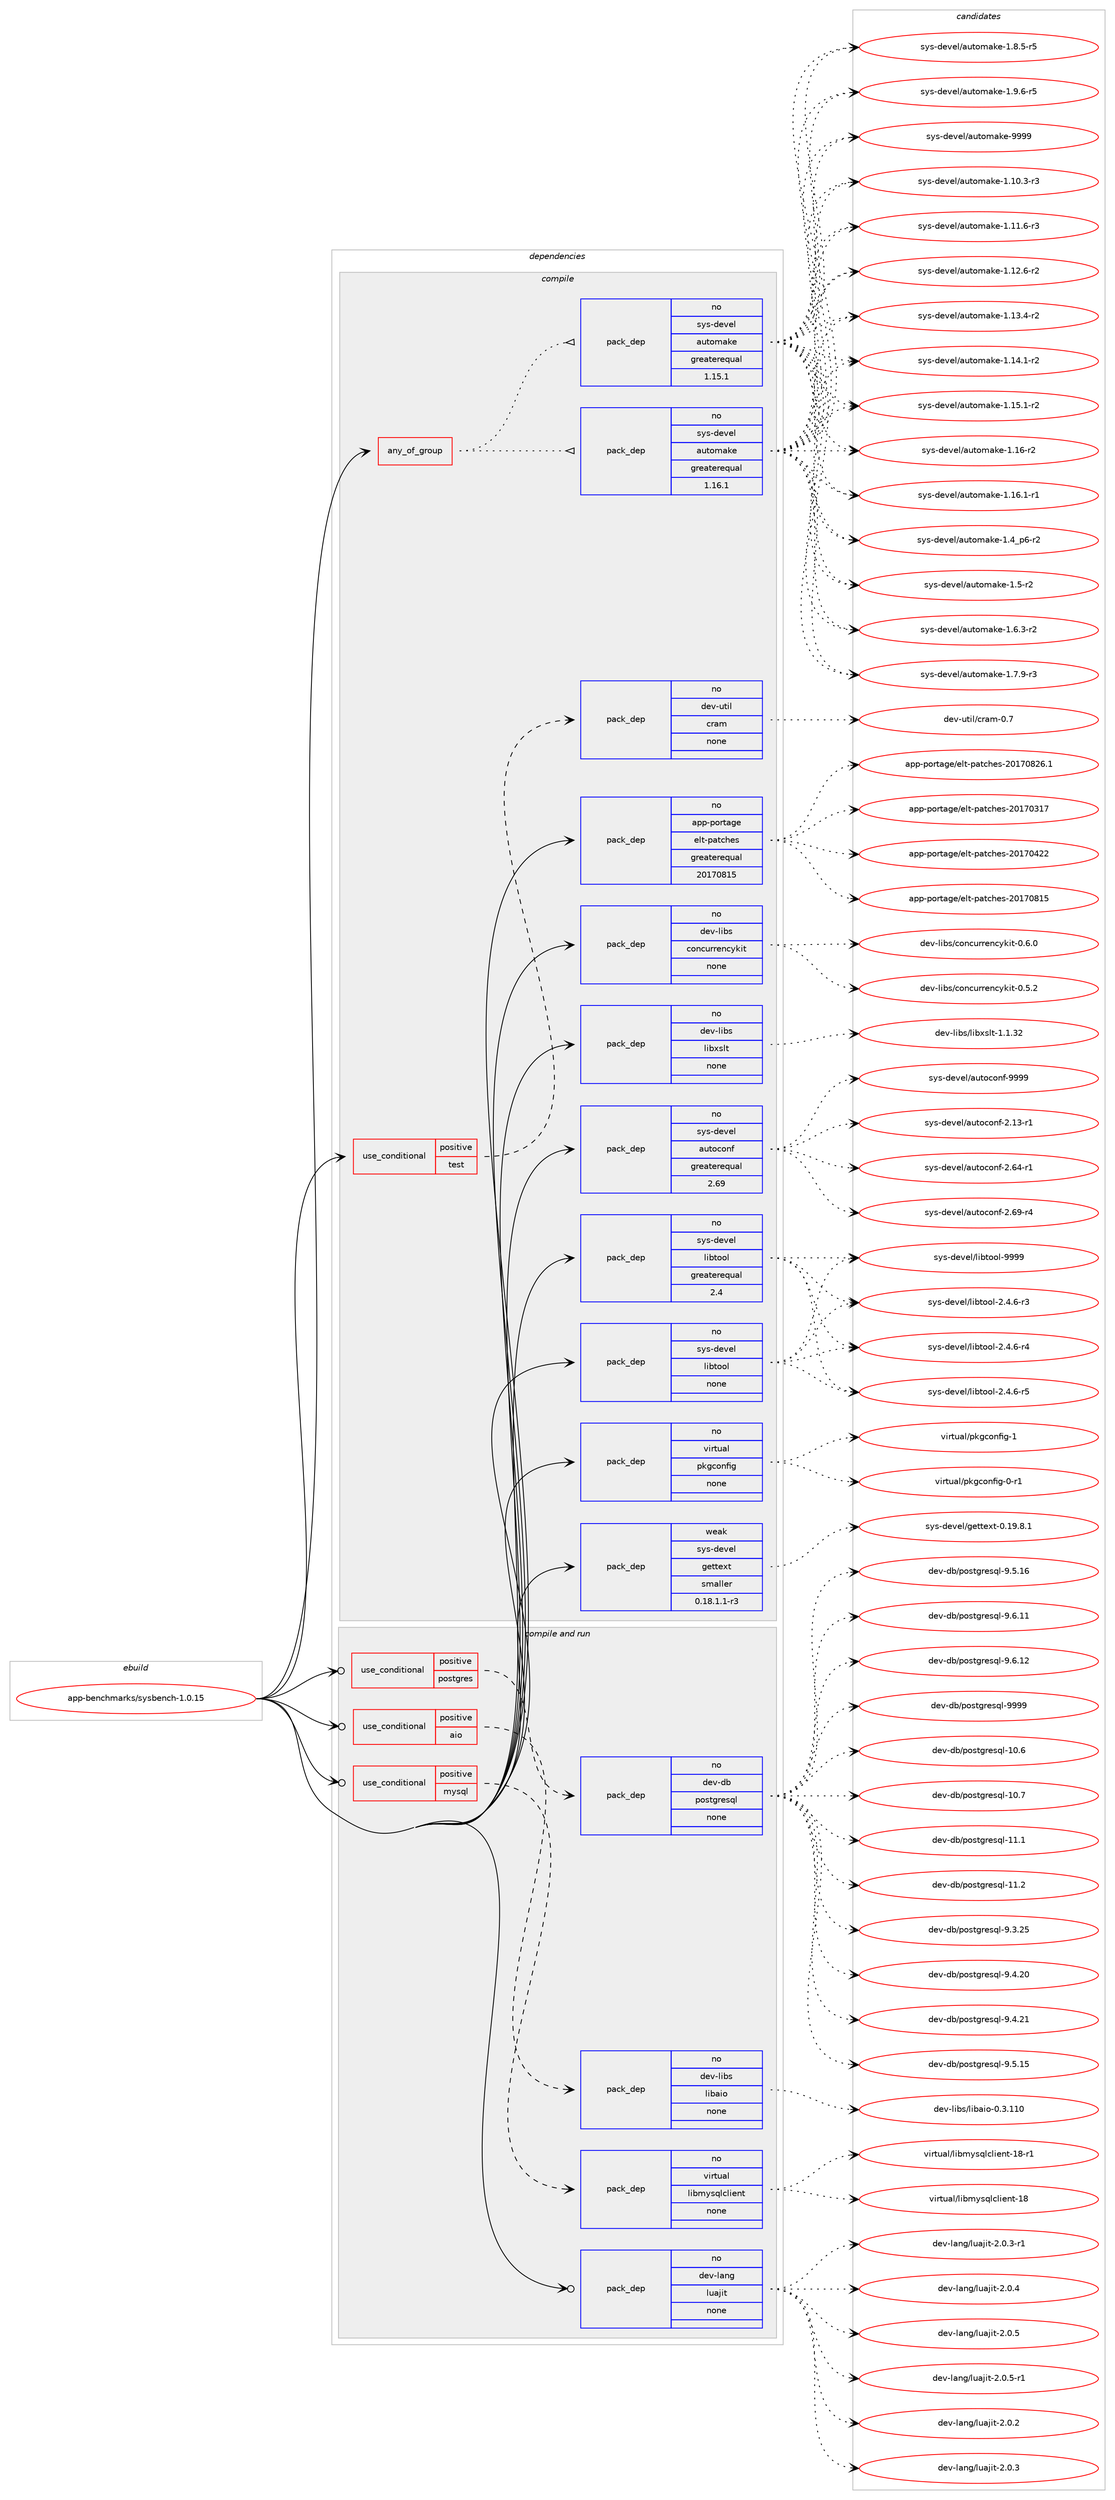 digraph prolog {

# *************
# Graph options
# *************

newrank=true;
concentrate=true;
compound=true;
graph [rankdir=LR,fontname=Helvetica,fontsize=10,ranksep=1.5];#, ranksep=2.5, nodesep=0.2];
edge  [arrowhead=vee];
node  [fontname=Helvetica,fontsize=10];

# **********
# The ebuild
# **********

subgraph cluster_leftcol {
color=gray;
rank=same;
label=<<i>ebuild</i>>;
id [label="app-benchmarks/sysbench-1.0.15", color=red, width=4, href="../app-benchmarks/sysbench-1.0.15.svg"];
}

# ****************
# The dependencies
# ****************

subgraph cluster_midcol {
color=gray;
label=<<i>dependencies</i>>;
subgraph cluster_compile {
fillcolor="#eeeeee";
style=filled;
label=<<i>compile</i>>;
subgraph any19262 {
dependency1274310 [label=<<TABLE BORDER="0" CELLBORDER="1" CELLSPACING="0" CELLPADDING="4"><TR><TD CELLPADDING="10">any_of_group</TD></TR></TABLE>>, shape=none, color=red];subgraph pack907112 {
dependency1274311 [label=<<TABLE BORDER="0" CELLBORDER="1" CELLSPACING="0" CELLPADDING="4" WIDTH="220"><TR><TD ROWSPAN="6" CELLPADDING="30">pack_dep</TD></TR><TR><TD WIDTH="110">no</TD></TR><TR><TD>sys-devel</TD></TR><TR><TD>automake</TD></TR><TR><TD>greaterequal</TD></TR><TR><TD>1.16.1</TD></TR></TABLE>>, shape=none, color=blue];
}
dependency1274310:e -> dependency1274311:w [weight=20,style="dotted",arrowhead="oinv"];
subgraph pack907113 {
dependency1274312 [label=<<TABLE BORDER="0" CELLBORDER="1" CELLSPACING="0" CELLPADDING="4" WIDTH="220"><TR><TD ROWSPAN="6" CELLPADDING="30">pack_dep</TD></TR><TR><TD WIDTH="110">no</TD></TR><TR><TD>sys-devel</TD></TR><TR><TD>automake</TD></TR><TR><TD>greaterequal</TD></TR><TR><TD>1.15.1</TD></TR></TABLE>>, shape=none, color=blue];
}
dependency1274310:e -> dependency1274312:w [weight=20,style="dotted",arrowhead="oinv"];
}
id:e -> dependency1274310:w [weight=20,style="solid",arrowhead="vee"];
subgraph cond347415 {
dependency1274313 [label=<<TABLE BORDER="0" CELLBORDER="1" CELLSPACING="0" CELLPADDING="4"><TR><TD ROWSPAN="3" CELLPADDING="10">use_conditional</TD></TR><TR><TD>positive</TD></TR><TR><TD>test</TD></TR></TABLE>>, shape=none, color=red];
subgraph pack907114 {
dependency1274314 [label=<<TABLE BORDER="0" CELLBORDER="1" CELLSPACING="0" CELLPADDING="4" WIDTH="220"><TR><TD ROWSPAN="6" CELLPADDING="30">pack_dep</TD></TR><TR><TD WIDTH="110">no</TD></TR><TR><TD>dev-util</TD></TR><TR><TD>cram</TD></TR><TR><TD>none</TD></TR><TR><TD></TD></TR></TABLE>>, shape=none, color=blue];
}
dependency1274313:e -> dependency1274314:w [weight=20,style="dashed",arrowhead="vee"];
}
id:e -> dependency1274313:w [weight=20,style="solid",arrowhead="vee"];
subgraph pack907115 {
dependency1274315 [label=<<TABLE BORDER="0" CELLBORDER="1" CELLSPACING="0" CELLPADDING="4" WIDTH="220"><TR><TD ROWSPAN="6" CELLPADDING="30">pack_dep</TD></TR><TR><TD WIDTH="110">no</TD></TR><TR><TD>app-portage</TD></TR><TR><TD>elt-patches</TD></TR><TR><TD>greaterequal</TD></TR><TR><TD>20170815</TD></TR></TABLE>>, shape=none, color=blue];
}
id:e -> dependency1274315:w [weight=20,style="solid",arrowhead="vee"];
subgraph pack907116 {
dependency1274316 [label=<<TABLE BORDER="0" CELLBORDER="1" CELLSPACING="0" CELLPADDING="4" WIDTH="220"><TR><TD ROWSPAN="6" CELLPADDING="30">pack_dep</TD></TR><TR><TD WIDTH="110">no</TD></TR><TR><TD>dev-libs</TD></TR><TR><TD>concurrencykit</TD></TR><TR><TD>none</TD></TR><TR><TD></TD></TR></TABLE>>, shape=none, color=blue];
}
id:e -> dependency1274316:w [weight=20,style="solid",arrowhead="vee"];
subgraph pack907117 {
dependency1274317 [label=<<TABLE BORDER="0" CELLBORDER="1" CELLSPACING="0" CELLPADDING="4" WIDTH="220"><TR><TD ROWSPAN="6" CELLPADDING="30">pack_dep</TD></TR><TR><TD WIDTH="110">no</TD></TR><TR><TD>dev-libs</TD></TR><TR><TD>libxslt</TD></TR><TR><TD>none</TD></TR><TR><TD></TD></TR></TABLE>>, shape=none, color=blue];
}
id:e -> dependency1274317:w [weight=20,style="solid",arrowhead="vee"];
subgraph pack907118 {
dependency1274318 [label=<<TABLE BORDER="0" CELLBORDER="1" CELLSPACING="0" CELLPADDING="4" WIDTH="220"><TR><TD ROWSPAN="6" CELLPADDING="30">pack_dep</TD></TR><TR><TD WIDTH="110">no</TD></TR><TR><TD>sys-devel</TD></TR><TR><TD>autoconf</TD></TR><TR><TD>greaterequal</TD></TR><TR><TD>2.69</TD></TR></TABLE>>, shape=none, color=blue];
}
id:e -> dependency1274318:w [weight=20,style="solid",arrowhead="vee"];
subgraph pack907119 {
dependency1274319 [label=<<TABLE BORDER="0" CELLBORDER="1" CELLSPACING="0" CELLPADDING="4" WIDTH="220"><TR><TD ROWSPAN="6" CELLPADDING="30">pack_dep</TD></TR><TR><TD WIDTH="110">no</TD></TR><TR><TD>sys-devel</TD></TR><TR><TD>libtool</TD></TR><TR><TD>greaterequal</TD></TR><TR><TD>2.4</TD></TR></TABLE>>, shape=none, color=blue];
}
id:e -> dependency1274319:w [weight=20,style="solid",arrowhead="vee"];
subgraph pack907120 {
dependency1274320 [label=<<TABLE BORDER="0" CELLBORDER="1" CELLSPACING="0" CELLPADDING="4" WIDTH="220"><TR><TD ROWSPAN="6" CELLPADDING="30">pack_dep</TD></TR><TR><TD WIDTH="110">no</TD></TR><TR><TD>sys-devel</TD></TR><TR><TD>libtool</TD></TR><TR><TD>none</TD></TR><TR><TD></TD></TR></TABLE>>, shape=none, color=blue];
}
id:e -> dependency1274320:w [weight=20,style="solid",arrowhead="vee"];
subgraph pack907121 {
dependency1274321 [label=<<TABLE BORDER="0" CELLBORDER="1" CELLSPACING="0" CELLPADDING="4" WIDTH="220"><TR><TD ROWSPAN="6" CELLPADDING="30">pack_dep</TD></TR><TR><TD WIDTH="110">no</TD></TR><TR><TD>virtual</TD></TR><TR><TD>pkgconfig</TD></TR><TR><TD>none</TD></TR><TR><TD></TD></TR></TABLE>>, shape=none, color=blue];
}
id:e -> dependency1274321:w [weight=20,style="solid",arrowhead="vee"];
subgraph pack907122 {
dependency1274322 [label=<<TABLE BORDER="0" CELLBORDER="1" CELLSPACING="0" CELLPADDING="4" WIDTH="220"><TR><TD ROWSPAN="6" CELLPADDING="30">pack_dep</TD></TR><TR><TD WIDTH="110">weak</TD></TR><TR><TD>sys-devel</TD></TR><TR><TD>gettext</TD></TR><TR><TD>smaller</TD></TR><TR><TD>0.18.1.1-r3</TD></TR></TABLE>>, shape=none, color=blue];
}
id:e -> dependency1274322:w [weight=20,style="solid",arrowhead="vee"];
}
subgraph cluster_compileandrun {
fillcolor="#eeeeee";
style=filled;
label=<<i>compile and run</i>>;
subgraph cond347416 {
dependency1274323 [label=<<TABLE BORDER="0" CELLBORDER="1" CELLSPACING="0" CELLPADDING="4"><TR><TD ROWSPAN="3" CELLPADDING="10">use_conditional</TD></TR><TR><TD>positive</TD></TR><TR><TD>aio</TD></TR></TABLE>>, shape=none, color=red];
subgraph pack907123 {
dependency1274324 [label=<<TABLE BORDER="0" CELLBORDER="1" CELLSPACING="0" CELLPADDING="4" WIDTH="220"><TR><TD ROWSPAN="6" CELLPADDING="30">pack_dep</TD></TR><TR><TD WIDTH="110">no</TD></TR><TR><TD>dev-libs</TD></TR><TR><TD>libaio</TD></TR><TR><TD>none</TD></TR><TR><TD></TD></TR></TABLE>>, shape=none, color=blue];
}
dependency1274323:e -> dependency1274324:w [weight=20,style="dashed",arrowhead="vee"];
}
id:e -> dependency1274323:w [weight=20,style="solid",arrowhead="odotvee"];
subgraph cond347417 {
dependency1274325 [label=<<TABLE BORDER="0" CELLBORDER="1" CELLSPACING="0" CELLPADDING="4"><TR><TD ROWSPAN="3" CELLPADDING="10">use_conditional</TD></TR><TR><TD>positive</TD></TR><TR><TD>mysql</TD></TR></TABLE>>, shape=none, color=red];
subgraph pack907124 {
dependency1274326 [label=<<TABLE BORDER="0" CELLBORDER="1" CELLSPACING="0" CELLPADDING="4" WIDTH="220"><TR><TD ROWSPAN="6" CELLPADDING="30">pack_dep</TD></TR><TR><TD WIDTH="110">no</TD></TR><TR><TD>virtual</TD></TR><TR><TD>libmysqlclient</TD></TR><TR><TD>none</TD></TR><TR><TD></TD></TR></TABLE>>, shape=none, color=blue];
}
dependency1274325:e -> dependency1274326:w [weight=20,style="dashed",arrowhead="vee"];
}
id:e -> dependency1274325:w [weight=20,style="solid",arrowhead="odotvee"];
subgraph cond347418 {
dependency1274327 [label=<<TABLE BORDER="0" CELLBORDER="1" CELLSPACING="0" CELLPADDING="4"><TR><TD ROWSPAN="3" CELLPADDING="10">use_conditional</TD></TR><TR><TD>positive</TD></TR><TR><TD>postgres</TD></TR></TABLE>>, shape=none, color=red];
subgraph pack907125 {
dependency1274328 [label=<<TABLE BORDER="0" CELLBORDER="1" CELLSPACING="0" CELLPADDING="4" WIDTH="220"><TR><TD ROWSPAN="6" CELLPADDING="30">pack_dep</TD></TR><TR><TD WIDTH="110">no</TD></TR><TR><TD>dev-db</TD></TR><TR><TD>postgresql</TD></TR><TR><TD>none</TD></TR><TR><TD></TD></TR></TABLE>>, shape=none, color=blue];
}
dependency1274327:e -> dependency1274328:w [weight=20,style="dashed",arrowhead="vee"];
}
id:e -> dependency1274327:w [weight=20,style="solid",arrowhead="odotvee"];
subgraph pack907126 {
dependency1274329 [label=<<TABLE BORDER="0" CELLBORDER="1" CELLSPACING="0" CELLPADDING="4" WIDTH="220"><TR><TD ROWSPAN="6" CELLPADDING="30">pack_dep</TD></TR><TR><TD WIDTH="110">no</TD></TR><TR><TD>dev-lang</TD></TR><TR><TD>luajit</TD></TR><TR><TD>none</TD></TR><TR><TD></TD></TR></TABLE>>, shape=none, color=blue];
}
id:e -> dependency1274329:w [weight=20,style="solid",arrowhead="odotvee"];
}
subgraph cluster_run {
fillcolor="#eeeeee";
style=filled;
label=<<i>run</i>>;
}
}

# **************
# The candidates
# **************

subgraph cluster_choices {
rank=same;
color=gray;
label=<<i>candidates</i>>;

subgraph choice907112 {
color=black;
nodesep=1;
choice11512111545100101118101108479711711611110997107101454946494846514511451 [label="sys-devel/automake-1.10.3-r3", color=red, width=4,href="../sys-devel/automake-1.10.3-r3.svg"];
choice11512111545100101118101108479711711611110997107101454946494946544511451 [label="sys-devel/automake-1.11.6-r3", color=red, width=4,href="../sys-devel/automake-1.11.6-r3.svg"];
choice11512111545100101118101108479711711611110997107101454946495046544511450 [label="sys-devel/automake-1.12.6-r2", color=red, width=4,href="../sys-devel/automake-1.12.6-r2.svg"];
choice11512111545100101118101108479711711611110997107101454946495146524511450 [label="sys-devel/automake-1.13.4-r2", color=red, width=4,href="../sys-devel/automake-1.13.4-r2.svg"];
choice11512111545100101118101108479711711611110997107101454946495246494511450 [label="sys-devel/automake-1.14.1-r2", color=red, width=4,href="../sys-devel/automake-1.14.1-r2.svg"];
choice11512111545100101118101108479711711611110997107101454946495346494511450 [label="sys-devel/automake-1.15.1-r2", color=red, width=4,href="../sys-devel/automake-1.15.1-r2.svg"];
choice1151211154510010111810110847971171161111099710710145494649544511450 [label="sys-devel/automake-1.16-r2", color=red, width=4,href="../sys-devel/automake-1.16-r2.svg"];
choice11512111545100101118101108479711711611110997107101454946495446494511449 [label="sys-devel/automake-1.16.1-r1", color=red, width=4,href="../sys-devel/automake-1.16.1-r1.svg"];
choice115121115451001011181011084797117116111109971071014549465295112544511450 [label="sys-devel/automake-1.4_p6-r2", color=red, width=4,href="../sys-devel/automake-1.4_p6-r2.svg"];
choice11512111545100101118101108479711711611110997107101454946534511450 [label="sys-devel/automake-1.5-r2", color=red, width=4,href="../sys-devel/automake-1.5-r2.svg"];
choice115121115451001011181011084797117116111109971071014549465446514511450 [label="sys-devel/automake-1.6.3-r2", color=red, width=4,href="../sys-devel/automake-1.6.3-r2.svg"];
choice115121115451001011181011084797117116111109971071014549465546574511451 [label="sys-devel/automake-1.7.9-r3", color=red, width=4,href="../sys-devel/automake-1.7.9-r3.svg"];
choice115121115451001011181011084797117116111109971071014549465646534511453 [label="sys-devel/automake-1.8.5-r5", color=red, width=4,href="../sys-devel/automake-1.8.5-r5.svg"];
choice115121115451001011181011084797117116111109971071014549465746544511453 [label="sys-devel/automake-1.9.6-r5", color=red, width=4,href="../sys-devel/automake-1.9.6-r5.svg"];
choice115121115451001011181011084797117116111109971071014557575757 [label="sys-devel/automake-9999", color=red, width=4,href="../sys-devel/automake-9999.svg"];
dependency1274311:e -> choice11512111545100101118101108479711711611110997107101454946494846514511451:w [style=dotted,weight="100"];
dependency1274311:e -> choice11512111545100101118101108479711711611110997107101454946494946544511451:w [style=dotted,weight="100"];
dependency1274311:e -> choice11512111545100101118101108479711711611110997107101454946495046544511450:w [style=dotted,weight="100"];
dependency1274311:e -> choice11512111545100101118101108479711711611110997107101454946495146524511450:w [style=dotted,weight="100"];
dependency1274311:e -> choice11512111545100101118101108479711711611110997107101454946495246494511450:w [style=dotted,weight="100"];
dependency1274311:e -> choice11512111545100101118101108479711711611110997107101454946495346494511450:w [style=dotted,weight="100"];
dependency1274311:e -> choice1151211154510010111810110847971171161111099710710145494649544511450:w [style=dotted,weight="100"];
dependency1274311:e -> choice11512111545100101118101108479711711611110997107101454946495446494511449:w [style=dotted,weight="100"];
dependency1274311:e -> choice115121115451001011181011084797117116111109971071014549465295112544511450:w [style=dotted,weight="100"];
dependency1274311:e -> choice11512111545100101118101108479711711611110997107101454946534511450:w [style=dotted,weight="100"];
dependency1274311:e -> choice115121115451001011181011084797117116111109971071014549465446514511450:w [style=dotted,weight="100"];
dependency1274311:e -> choice115121115451001011181011084797117116111109971071014549465546574511451:w [style=dotted,weight="100"];
dependency1274311:e -> choice115121115451001011181011084797117116111109971071014549465646534511453:w [style=dotted,weight="100"];
dependency1274311:e -> choice115121115451001011181011084797117116111109971071014549465746544511453:w [style=dotted,weight="100"];
dependency1274311:e -> choice115121115451001011181011084797117116111109971071014557575757:w [style=dotted,weight="100"];
}
subgraph choice907113 {
color=black;
nodesep=1;
choice11512111545100101118101108479711711611110997107101454946494846514511451 [label="sys-devel/automake-1.10.3-r3", color=red, width=4,href="../sys-devel/automake-1.10.3-r3.svg"];
choice11512111545100101118101108479711711611110997107101454946494946544511451 [label="sys-devel/automake-1.11.6-r3", color=red, width=4,href="../sys-devel/automake-1.11.6-r3.svg"];
choice11512111545100101118101108479711711611110997107101454946495046544511450 [label="sys-devel/automake-1.12.6-r2", color=red, width=4,href="../sys-devel/automake-1.12.6-r2.svg"];
choice11512111545100101118101108479711711611110997107101454946495146524511450 [label="sys-devel/automake-1.13.4-r2", color=red, width=4,href="../sys-devel/automake-1.13.4-r2.svg"];
choice11512111545100101118101108479711711611110997107101454946495246494511450 [label="sys-devel/automake-1.14.1-r2", color=red, width=4,href="../sys-devel/automake-1.14.1-r2.svg"];
choice11512111545100101118101108479711711611110997107101454946495346494511450 [label="sys-devel/automake-1.15.1-r2", color=red, width=4,href="../sys-devel/automake-1.15.1-r2.svg"];
choice1151211154510010111810110847971171161111099710710145494649544511450 [label="sys-devel/automake-1.16-r2", color=red, width=4,href="../sys-devel/automake-1.16-r2.svg"];
choice11512111545100101118101108479711711611110997107101454946495446494511449 [label="sys-devel/automake-1.16.1-r1", color=red, width=4,href="../sys-devel/automake-1.16.1-r1.svg"];
choice115121115451001011181011084797117116111109971071014549465295112544511450 [label="sys-devel/automake-1.4_p6-r2", color=red, width=4,href="../sys-devel/automake-1.4_p6-r2.svg"];
choice11512111545100101118101108479711711611110997107101454946534511450 [label="sys-devel/automake-1.5-r2", color=red, width=4,href="../sys-devel/automake-1.5-r2.svg"];
choice115121115451001011181011084797117116111109971071014549465446514511450 [label="sys-devel/automake-1.6.3-r2", color=red, width=4,href="../sys-devel/automake-1.6.3-r2.svg"];
choice115121115451001011181011084797117116111109971071014549465546574511451 [label="sys-devel/automake-1.7.9-r3", color=red, width=4,href="../sys-devel/automake-1.7.9-r3.svg"];
choice115121115451001011181011084797117116111109971071014549465646534511453 [label="sys-devel/automake-1.8.5-r5", color=red, width=4,href="../sys-devel/automake-1.8.5-r5.svg"];
choice115121115451001011181011084797117116111109971071014549465746544511453 [label="sys-devel/automake-1.9.6-r5", color=red, width=4,href="../sys-devel/automake-1.9.6-r5.svg"];
choice115121115451001011181011084797117116111109971071014557575757 [label="sys-devel/automake-9999", color=red, width=4,href="../sys-devel/automake-9999.svg"];
dependency1274312:e -> choice11512111545100101118101108479711711611110997107101454946494846514511451:w [style=dotted,weight="100"];
dependency1274312:e -> choice11512111545100101118101108479711711611110997107101454946494946544511451:w [style=dotted,weight="100"];
dependency1274312:e -> choice11512111545100101118101108479711711611110997107101454946495046544511450:w [style=dotted,weight="100"];
dependency1274312:e -> choice11512111545100101118101108479711711611110997107101454946495146524511450:w [style=dotted,weight="100"];
dependency1274312:e -> choice11512111545100101118101108479711711611110997107101454946495246494511450:w [style=dotted,weight="100"];
dependency1274312:e -> choice11512111545100101118101108479711711611110997107101454946495346494511450:w [style=dotted,weight="100"];
dependency1274312:e -> choice1151211154510010111810110847971171161111099710710145494649544511450:w [style=dotted,weight="100"];
dependency1274312:e -> choice11512111545100101118101108479711711611110997107101454946495446494511449:w [style=dotted,weight="100"];
dependency1274312:e -> choice115121115451001011181011084797117116111109971071014549465295112544511450:w [style=dotted,weight="100"];
dependency1274312:e -> choice11512111545100101118101108479711711611110997107101454946534511450:w [style=dotted,weight="100"];
dependency1274312:e -> choice115121115451001011181011084797117116111109971071014549465446514511450:w [style=dotted,weight="100"];
dependency1274312:e -> choice115121115451001011181011084797117116111109971071014549465546574511451:w [style=dotted,weight="100"];
dependency1274312:e -> choice115121115451001011181011084797117116111109971071014549465646534511453:w [style=dotted,weight="100"];
dependency1274312:e -> choice115121115451001011181011084797117116111109971071014549465746544511453:w [style=dotted,weight="100"];
dependency1274312:e -> choice115121115451001011181011084797117116111109971071014557575757:w [style=dotted,weight="100"];
}
subgraph choice907114 {
color=black;
nodesep=1;
choice1001011184511711610510847991149710945484655 [label="dev-util/cram-0.7", color=red, width=4,href="../dev-util/cram-0.7.svg"];
dependency1274314:e -> choice1001011184511711610510847991149710945484655:w [style=dotted,weight="100"];
}
subgraph choice907115 {
color=black;
nodesep=1;
choice97112112451121111141169710310147101108116451129711699104101115455048495548514955 [label="app-portage/elt-patches-20170317", color=red, width=4,href="../app-portage/elt-patches-20170317.svg"];
choice97112112451121111141169710310147101108116451129711699104101115455048495548525050 [label="app-portage/elt-patches-20170422", color=red, width=4,href="../app-portage/elt-patches-20170422.svg"];
choice97112112451121111141169710310147101108116451129711699104101115455048495548564953 [label="app-portage/elt-patches-20170815", color=red, width=4,href="../app-portage/elt-patches-20170815.svg"];
choice971121124511211111411697103101471011081164511297116991041011154550484955485650544649 [label="app-portage/elt-patches-20170826.1", color=red, width=4,href="../app-portage/elt-patches-20170826.1.svg"];
dependency1274315:e -> choice97112112451121111141169710310147101108116451129711699104101115455048495548514955:w [style=dotted,weight="100"];
dependency1274315:e -> choice97112112451121111141169710310147101108116451129711699104101115455048495548525050:w [style=dotted,weight="100"];
dependency1274315:e -> choice97112112451121111141169710310147101108116451129711699104101115455048495548564953:w [style=dotted,weight="100"];
dependency1274315:e -> choice971121124511211111411697103101471011081164511297116991041011154550484955485650544649:w [style=dotted,weight="100"];
}
subgraph choice907116 {
color=black;
nodesep=1;
choice100101118451081059811547991111109911711411410111099121107105116454846534650 [label="dev-libs/concurrencykit-0.5.2", color=red, width=4,href="../dev-libs/concurrencykit-0.5.2.svg"];
choice100101118451081059811547991111109911711411410111099121107105116454846544648 [label="dev-libs/concurrencykit-0.6.0", color=red, width=4,href="../dev-libs/concurrencykit-0.6.0.svg"];
dependency1274316:e -> choice100101118451081059811547991111109911711411410111099121107105116454846534650:w [style=dotted,weight="100"];
dependency1274316:e -> choice100101118451081059811547991111109911711411410111099121107105116454846544648:w [style=dotted,weight="100"];
}
subgraph choice907117 {
color=black;
nodesep=1;
choice1001011184510810598115471081059812011510811645494649465150 [label="dev-libs/libxslt-1.1.32", color=red, width=4,href="../dev-libs/libxslt-1.1.32.svg"];
dependency1274317:e -> choice1001011184510810598115471081059812011510811645494649465150:w [style=dotted,weight="100"];
}
subgraph choice907118 {
color=black;
nodesep=1;
choice1151211154510010111810110847971171161119911111010245504649514511449 [label="sys-devel/autoconf-2.13-r1", color=red, width=4,href="../sys-devel/autoconf-2.13-r1.svg"];
choice1151211154510010111810110847971171161119911111010245504654524511449 [label="sys-devel/autoconf-2.64-r1", color=red, width=4,href="../sys-devel/autoconf-2.64-r1.svg"];
choice1151211154510010111810110847971171161119911111010245504654574511452 [label="sys-devel/autoconf-2.69-r4", color=red, width=4,href="../sys-devel/autoconf-2.69-r4.svg"];
choice115121115451001011181011084797117116111991111101024557575757 [label="sys-devel/autoconf-9999", color=red, width=4,href="../sys-devel/autoconf-9999.svg"];
dependency1274318:e -> choice1151211154510010111810110847971171161119911111010245504649514511449:w [style=dotted,weight="100"];
dependency1274318:e -> choice1151211154510010111810110847971171161119911111010245504654524511449:w [style=dotted,weight="100"];
dependency1274318:e -> choice1151211154510010111810110847971171161119911111010245504654574511452:w [style=dotted,weight="100"];
dependency1274318:e -> choice115121115451001011181011084797117116111991111101024557575757:w [style=dotted,weight="100"];
}
subgraph choice907119 {
color=black;
nodesep=1;
choice1151211154510010111810110847108105981161111111084550465246544511451 [label="sys-devel/libtool-2.4.6-r3", color=red, width=4,href="../sys-devel/libtool-2.4.6-r3.svg"];
choice1151211154510010111810110847108105981161111111084550465246544511452 [label="sys-devel/libtool-2.4.6-r4", color=red, width=4,href="../sys-devel/libtool-2.4.6-r4.svg"];
choice1151211154510010111810110847108105981161111111084550465246544511453 [label="sys-devel/libtool-2.4.6-r5", color=red, width=4,href="../sys-devel/libtool-2.4.6-r5.svg"];
choice1151211154510010111810110847108105981161111111084557575757 [label="sys-devel/libtool-9999", color=red, width=4,href="../sys-devel/libtool-9999.svg"];
dependency1274319:e -> choice1151211154510010111810110847108105981161111111084550465246544511451:w [style=dotted,weight="100"];
dependency1274319:e -> choice1151211154510010111810110847108105981161111111084550465246544511452:w [style=dotted,weight="100"];
dependency1274319:e -> choice1151211154510010111810110847108105981161111111084550465246544511453:w [style=dotted,weight="100"];
dependency1274319:e -> choice1151211154510010111810110847108105981161111111084557575757:w [style=dotted,weight="100"];
}
subgraph choice907120 {
color=black;
nodesep=1;
choice1151211154510010111810110847108105981161111111084550465246544511451 [label="sys-devel/libtool-2.4.6-r3", color=red, width=4,href="../sys-devel/libtool-2.4.6-r3.svg"];
choice1151211154510010111810110847108105981161111111084550465246544511452 [label="sys-devel/libtool-2.4.6-r4", color=red, width=4,href="../sys-devel/libtool-2.4.6-r4.svg"];
choice1151211154510010111810110847108105981161111111084550465246544511453 [label="sys-devel/libtool-2.4.6-r5", color=red, width=4,href="../sys-devel/libtool-2.4.6-r5.svg"];
choice1151211154510010111810110847108105981161111111084557575757 [label="sys-devel/libtool-9999", color=red, width=4,href="../sys-devel/libtool-9999.svg"];
dependency1274320:e -> choice1151211154510010111810110847108105981161111111084550465246544511451:w [style=dotted,weight="100"];
dependency1274320:e -> choice1151211154510010111810110847108105981161111111084550465246544511452:w [style=dotted,weight="100"];
dependency1274320:e -> choice1151211154510010111810110847108105981161111111084550465246544511453:w [style=dotted,weight="100"];
dependency1274320:e -> choice1151211154510010111810110847108105981161111111084557575757:w [style=dotted,weight="100"];
}
subgraph choice907121 {
color=black;
nodesep=1;
choice11810511411611797108471121071039911111010210510345484511449 [label="virtual/pkgconfig-0-r1", color=red, width=4,href="../virtual/pkgconfig-0-r1.svg"];
choice1181051141161179710847112107103991111101021051034549 [label="virtual/pkgconfig-1", color=red, width=4,href="../virtual/pkgconfig-1.svg"];
dependency1274321:e -> choice11810511411611797108471121071039911111010210510345484511449:w [style=dotted,weight="100"];
dependency1274321:e -> choice1181051141161179710847112107103991111101021051034549:w [style=dotted,weight="100"];
}
subgraph choice907122 {
color=black;
nodesep=1;
choice1151211154510010111810110847103101116116101120116454846495746564649 [label="sys-devel/gettext-0.19.8.1", color=red, width=4,href="../sys-devel/gettext-0.19.8.1.svg"];
dependency1274322:e -> choice1151211154510010111810110847103101116116101120116454846495746564649:w [style=dotted,weight="100"];
}
subgraph choice907123 {
color=black;
nodesep=1;
choice10010111845108105981154710810598971051114548465146494948 [label="dev-libs/libaio-0.3.110", color=red, width=4,href="../dev-libs/libaio-0.3.110.svg"];
dependency1274324:e -> choice10010111845108105981154710810598971051114548465146494948:w [style=dotted,weight="100"];
}
subgraph choice907124 {
color=black;
nodesep=1;
choice11810511411611797108471081059810912111511310899108105101110116454956 [label="virtual/libmysqlclient-18", color=red, width=4,href="../virtual/libmysqlclient-18.svg"];
choice118105114116117971084710810598109121115113108991081051011101164549564511449 [label="virtual/libmysqlclient-18-r1", color=red, width=4,href="../virtual/libmysqlclient-18-r1.svg"];
dependency1274326:e -> choice11810511411611797108471081059810912111511310899108105101110116454956:w [style=dotted,weight="100"];
dependency1274326:e -> choice118105114116117971084710810598109121115113108991081051011101164549564511449:w [style=dotted,weight="100"];
}
subgraph choice907125 {
color=black;
nodesep=1;
choice1001011184510098471121111151161031141011151131084549484654 [label="dev-db/postgresql-10.6", color=red, width=4,href="../dev-db/postgresql-10.6.svg"];
choice1001011184510098471121111151161031141011151131084549484655 [label="dev-db/postgresql-10.7", color=red, width=4,href="../dev-db/postgresql-10.7.svg"];
choice1001011184510098471121111151161031141011151131084549494649 [label="dev-db/postgresql-11.1", color=red, width=4,href="../dev-db/postgresql-11.1.svg"];
choice1001011184510098471121111151161031141011151131084549494650 [label="dev-db/postgresql-11.2", color=red, width=4,href="../dev-db/postgresql-11.2.svg"];
choice10010111845100984711211111511610311410111511310845574651465053 [label="dev-db/postgresql-9.3.25", color=red, width=4,href="../dev-db/postgresql-9.3.25.svg"];
choice10010111845100984711211111511610311410111511310845574652465048 [label="dev-db/postgresql-9.4.20", color=red, width=4,href="../dev-db/postgresql-9.4.20.svg"];
choice10010111845100984711211111511610311410111511310845574652465049 [label="dev-db/postgresql-9.4.21", color=red, width=4,href="../dev-db/postgresql-9.4.21.svg"];
choice10010111845100984711211111511610311410111511310845574653464953 [label="dev-db/postgresql-9.5.15", color=red, width=4,href="../dev-db/postgresql-9.5.15.svg"];
choice10010111845100984711211111511610311410111511310845574653464954 [label="dev-db/postgresql-9.5.16", color=red, width=4,href="../dev-db/postgresql-9.5.16.svg"];
choice10010111845100984711211111511610311410111511310845574654464949 [label="dev-db/postgresql-9.6.11", color=red, width=4,href="../dev-db/postgresql-9.6.11.svg"];
choice10010111845100984711211111511610311410111511310845574654464950 [label="dev-db/postgresql-9.6.12", color=red, width=4,href="../dev-db/postgresql-9.6.12.svg"];
choice1001011184510098471121111151161031141011151131084557575757 [label="dev-db/postgresql-9999", color=red, width=4,href="../dev-db/postgresql-9999.svg"];
dependency1274328:e -> choice1001011184510098471121111151161031141011151131084549484654:w [style=dotted,weight="100"];
dependency1274328:e -> choice1001011184510098471121111151161031141011151131084549484655:w [style=dotted,weight="100"];
dependency1274328:e -> choice1001011184510098471121111151161031141011151131084549494649:w [style=dotted,weight="100"];
dependency1274328:e -> choice1001011184510098471121111151161031141011151131084549494650:w [style=dotted,weight="100"];
dependency1274328:e -> choice10010111845100984711211111511610311410111511310845574651465053:w [style=dotted,weight="100"];
dependency1274328:e -> choice10010111845100984711211111511610311410111511310845574652465048:w [style=dotted,weight="100"];
dependency1274328:e -> choice10010111845100984711211111511610311410111511310845574652465049:w [style=dotted,weight="100"];
dependency1274328:e -> choice10010111845100984711211111511610311410111511310845574653464953:w [style=dotted,weight="100"];
dependency1274328:e -> choice10010111845100984711211111511610311410111511310845574653464954:w [style=dotted,weight="100"];
dependency1274328:e -> choice10010111845100984711211111511610311410111511310845574654464949:w [style=dotted,weight="100"];
dependency1274328:e -> choice10010111845100984711211111511610311410111511310845574654464950:w [style=dotted,weight="100"];
dependency1274328:e -> choice1001011184510098471121111151161031141011151131084557575757:w [style=dotted,weight="100"];
}
subgraph choice907126 {
color=black;
nodesep=1;
choice10010111845108971101034710811797106105116455046484650 [label="dev-lang/luajit-2.0.2", color=red, width=4,href="../dev-lang/luajit-2.0.2.svg"];
choice10010111845108971101034710811797106105116455046484651 [label="dev-lang/luajit-2.0.3", color=red, width=4,href="../dev-lang/luajit-2.0.3.svg"];
choice100101118451089711010347108117971061051164550464846514511449 [label="dev-lang/luajit-2.0.3-r1", color=red, width=4,href="../dev-lang/luajit-2.0.3-r1.svg"];
choice10010111845108971101034710811797106105116455046484652 [label="dev-lang/luajit-2.0.4", color=red, width=4,href="../dev-lang/luajit-2.0.4.svg"];
choice10010111845108971101034710811797106105116455046484653 [label="dev-lang/luajit-2.0.5", color=red, width=4,href="../dev-lang/luajit-2.0.5.svg"];
choice100101118451089711010347108117971061051164550464846534511449 [label="dev-lang/luajit-2.0.5-r1", color=red, width=4,href="../dev-lang/luajit-2.0.5-r1.svg"];
dependency1274329:e -> choice10010111845108971101034710811797106105116455046484650:w [style=dotted,weight="100"];
dependency1274329:e -> choice10010111845108971101034710811797106105116455046484651:w [style=dotted,weight="100"];
dependency1274329:e -> choice100101118451089711010347108117971061051164550464846514511449:w [style=dotted,weight="100"];
dependency1274329:e -> choice10010111845108971101034710811797106105116455046484652:w [style=dotted,weight="100"];
dependency1274329:e -> choice10010111845108971101034710811797106105116455046484653:w [style=dotted,weight="100"];
dependency1274329:e -> choice100101118451089711010347108117971061051164550464846534511449:w [style=dotted,weight="100"];
}
}

}
